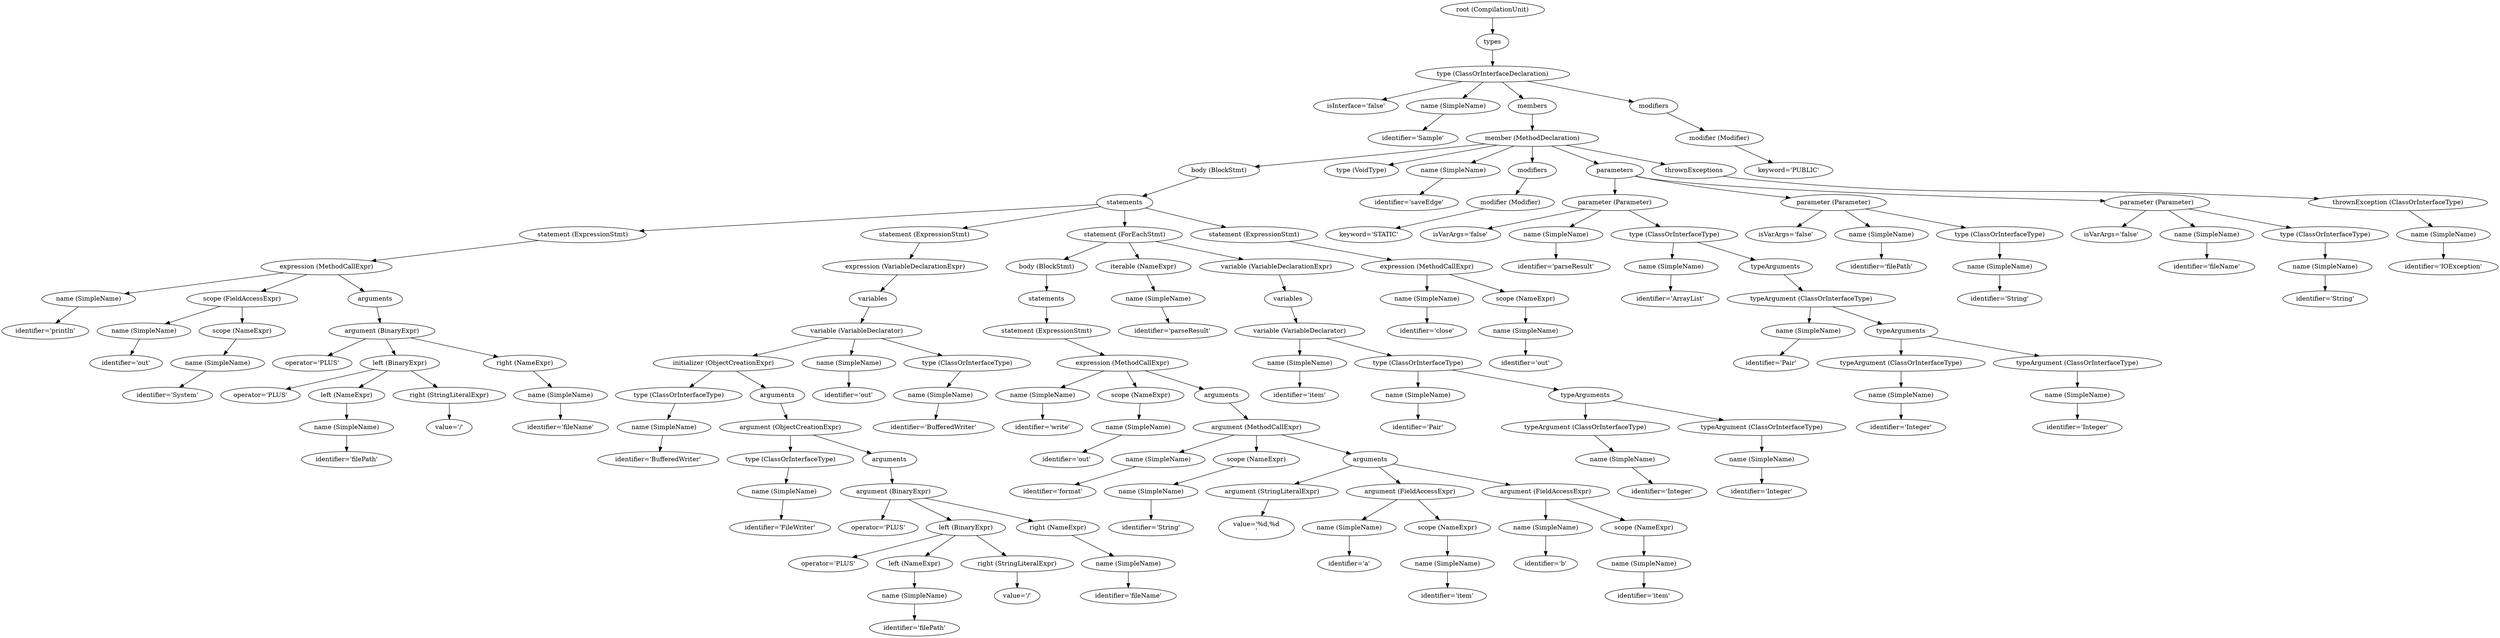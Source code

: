 digraph {
n0 [label="root (CompilationUnit)"];
n1 [label="types"];
n0 -> n1;
n2 [label="type (ClassOrInterfaceDeclaration)"];
n1 -> n2;
n3 [label="isInterface='false'"];
n2 -> n3;
n4 [label="name (SimpleName)"];
n2 -> n4;
n5 [label="identifier='Sample'"];
n4 -> n5;
n6 [label="members"];
n2 -> n6;
n7 [label="member (MethodDeclaration)"];
n6 -> n7;
n8 [label="body (BlockStmt)"];
n7 -> n8;
n9 [label="statements"];
n8 -> n9;
n10 [label="statement (ExpressionStmt)"];
n9 -> n10;
n11 [label="expression (MethodCallExpr)"];
n10 -> n11;
n12 [label="name (SimpleName)"];
n11 -> n12;
n13 [label="identifier='println'"];
n12 -> n13;
n14 [label="scope (FieldAccessExpr)"];
n11 -> n14;
n15 [label="name (SimpleName)"];
n14 -> n15;
n16 [label="identifier='out'"];
n15 -> n16;
n17 [label="scope (NameExpr)"];
n14 -> n17;
n18 [label="name (SimpleName)"];
n17 -> n18;
n19 [label="identifier='System'"];
n18 -> n19;
n20 [label="arguments"];
n11 -> n20;
n21 [label="argument (BinaryExpr)"];
n20 -> n21;
n22 [label="operator='PLUS'"];
n21 -> n22;
n23 [label="left (BinaryExpr)"];
n21 -> n23;
n24 [label="operator='PLUS'"];
n23 -> n24;
n25 [label="left (NameExpr)"];
n23 -> n25;
n26 [label="name (SimpleName)"];
n25 -> n26;
n27 [label="identifier='filePath'"];
n26 -> n27;
n28 [label="right (StringLiteralExpr)"];
n23 -> n28;
n29 [label="value='/'"];
n28 -> n29;
n30 [label="right (NameExpr)"];
n21 -> n30;
n31 [label="name (SimpleName)"];
n30 -> n31;
n32 [label="identifier='fileName'"];
n31 -> n32;
n33 [label="statement (ExpressionStmt)"];
n9 -> n33;
n34 [label="expression (VariableDeclarationExpr)"];
n33 -> n34;
n35 [label="variables"];
n34 -> n35;
n36 [label="variable (VariableDeclarator)"];
n35 -> n36;
n37 [label="initializer (ObjectCreationExpr)"];
n36 -> n37;
n38 [label="type (ClassOrInterfaceType)"];
n37 -> n38;
n39 [label="name (SimpleName)"];
n38 -> n39;
n40 [label="identifier='BufferedWriter'"];
n39 -> n40;
n41 [label="arguments"];
n37 -> n41;
n42 [label="argument (ObjectCreationExpr)"];
n41 -> n42;
n43 [label="type (ClassOrInterfaceType)"];
n42 -> n43;
n44 [label="name (SimpleName)"];
n43 -> n44;
n45 [label="identifier='FileWriter'"];
n44 -> n45;
n46 [label="arguments"];
n42 -> n46;
n47 [label="argument (BinaryExpr)"];
n46 -> n47;
n48 [label="operator='PLUS'"];
n47 -> n48;
n49 [label="left (BinaryExpr)"];
n47 -> n49;
n50 [label="operator='PLUS'"];
n49 -> n50;
n51 [label="left (NameExpr)"];
n49 -> n51;
n52 [label="name (SimpleName)"];
n51 -> n52;
n53 [label="identifier='filePath'"];
n52 -> n53;
n54 [label="right (StringLiteralExpr)"];
n49 -> n54;
n55 [label="value='/'"];
n54 -> n55;
n56 [label="right (NameExpr)"];
n47 -> n56;
n57 [label="name (SimpleName)"];
n56 -> n57;
n58 [label="identifier='fileName'"];
n57 -> n58;
n59 [label="name (SimpleName)"];
n36 -> n59;
n60 [label="identifier='out'"];
n59 -> n60;
n61 [label="type (ClassOrInterfaceType)"];
n36 -> n61;
n62 [label="name (SimpleName)"];
n61 -> n62;
n63 [label="identifier='BufferedWriter'"];
n62 -> n63;
n64 [label="statement (ForEachStmt)"];
n9 -> n64;
n65 [label="body (BlockStmt)"];
n64 -> n65;
n66 [label="statements"];
n65 -> n66;
n67 [label="statement (ExpressionStmt)"];
n66 -> n67;
n68 [label="expression (MethodCallExpr)"];
n67 -> n68;
n69 [label="name (SimpleName)"];
n68 -> n69;
n70 [label="identifier='write'"];
n69 -> n70;
n71 [label="scope (NameExpr)"];
n68 -> n71;
n72 [label="name (SimpleName)"];
n71 -> n72;
n73 [label="identifier='out'"];
n72 -> n73;
n74 [label="arguments"];
n68 -> n74;
n75 [label="argument (MethodCallExpr)"];
n74 -> n75;
n76 [label="name (SimpleName)"];
n75 -> n76;
n77 [label="identifier='format'"];
n76 -> n77;
n78 [label="scope (NameExpr)"];
n75 -> n78;
n79 [label="name (SimpleName)"];
n78 -> n79;
n80 [label="identifier='String'"];
n79 -> n80;
n81 [label="arguments"];
n75 -> n81;
n82 [label="argument (StringLiteralExpr)"];
n81 -> n82;
n83 [label="value='%d,%d\n'"];
n82 -> n83;
n84 [label="argument (FieldAccessExpr)"];
n81 -> n84;
n85 [label="name (SimpleName)"];
n84 -> n85;
n86 [label="identifier='a'"];
n85 -> n86;
n87 [label="scope (NameExpr)"];
n84 -> n87;
n88 [label="name (SimpleName)"];
n87 -> n88;
n89 [label="identifier='item'"];
n88 -> n89;
n90 [label="argument (FieldAccessExpr)"];
n81 -> n90;
n91 [label="name (SimpleName)"];
n90 -> n91;
n92 [label="identifier='b'"];
n91 -> n92;
n93 [label="scope (NameExpr)"];
n90 -> n93;
n94 [label="name (SimpleName)"];
n93 -> n94;
n95 [label="identifier='item'"];
n94 -> n95;
n96 [label="iterable (NameExpr)"];
n64 -> n96;
n97 [label="name (SimpleName)"];
n96 -> n97;
n98 [label="identifier='parseResult'"];
n97 -> n98;
n99 [label="variable (VariableDeclarationExpr)"];
n64 -> n99;
n100 [label="variables"];
n99 -> n100;
n101 [label="variable (VariableDeclarator)"];
n100 -> n101;
n102 [label="name (SimpleName)"];
n101 -> n102;
n103 [label="identifier='item'"];
n102 -> n103;
n104 [label="type (ClassOrInterfaceType)"];
n101 -> n104;
n105 [label="name (SimpleName)"];
n104 -> n105;
n106 [label="identifier='Pair'"];
n105 -> n106;
n107 [label="typeArguments"];
n104 -> n107;
n108 [label="typeArgument (ClassOrInterfaceType)"];
n107 -> n108;
n109 [label="name (SimpleName)"];
n108 -> n109;
n110 [label="identifier='Integer'"];
n109 -> n110;
n111 [label="typeArgument (ClassOrInterfaceType)"];
n107 -> n111;
n112 [label="name (SimpleName)"];
n111 -> n112;
n113 [label="identifier='Integer'"];
n112 -> n113;
n114 [label="statement (ExpressionStmt)"];
n9 -> n114;
n115 [label="expression (MethodCallExpr)"];
n114 -> n115;
n116 [label="name (SimpleName)"];
n115 -> n116;
n117 [label="identifier='close'"];
n116 -> n117;
n118 [label="scope (NameExpr)"];
n115 -> n118;
n119 [label="name (SimpleName)"];
n118 -> n119;
n120 [label="identifier='out'"];
n119 -> n120;
n121 [label="type (VoidType)"];
n7 -> n121;
n122 [label="name (SimpleName)"];
n7 -> n122;
n123 [label="identifier='saveEdge'"];
n122 -> n123;
n124 [label="modifiers"];
n7 -> n124;
n125 [label="modifier (Modifier)"];
n124 -> n125;
n126 [label="keyword='STATIC'"];
n125 -> n126;
n127 [label="parameters"];
n7 -> n127;
n128 [label="parameter (Parameter)"];
n127 -> n128;
n129 [label="isVarArgs='false'"];
n128 -> n129;
n130 [label="name (SimpleName)"];
n128 -> n130;
n131 [label="identifier='parseResult'"];
n130 -> n131;
n132 [label="type (ClassOrInterfaceType)"];
n128 -> n132;
n133 [label="name (SimpleName)"];
n132 -> n133;
n134 [label="identifier='ArrayList'"];
n133 -> n134;
n135 [label="typeArguments"];
n132 -> n135;
n136 [label="typeArgument (ClassOrInterfaceType)"];
n135 -> n136;
n137 [label="name (SimpleName)"];
n136 -> n137;
n138 [label="identifier='Pair'"];
n137 -> n138;
n139 [label="typeArguments"];
n136 -> n139;
n140 [label="typeArgument (ClassOrInterfaceType)"];
n139 -> n140;
n141 [label="name (SimpleName)"];
n140 -> n141;
n142 [label="identifier='Integer'"];
n141 -> n142;
n143 [label="typeArgument (ClassOrInterfaceType)"];
n139 -> n143;
n144 [label="name (SimpleName)"];
n143 -> n144;
n145 [label="identifier='Integer'"];
n144 -> n145;
n146 [label="parameter (Parameter)"];
n127 -> n146;
n147 [label="isVarArgs='false'"];
n146 -> n147;
n148 [label="name (SimpleName)"];
n146 -> n148;
n149 [label="identifier='filePath'"];
n148 -> n149;
n150 [label="type (ClassOrInterfaceType)"];
n146 -> n150;
n151 [label="name (SimpleName)"];
n150 -> n151;
n152 [label="identifier='String'"];
n151 -> n152;
n153 [label="parameter (Parameter)"];
n127 -> n153;
n154 [label="isVarArgs='false'"];
n153 -> n154;
n155 [label="name (SimpleName)"];
n153 -> n155;
n156 [label="identifier='fileName'"];
n155 -> n156;
n157 [label="type (ClassOrInterfaceType)"];
n153 -> n157;
n158 [label="name (SimpleName)"];
n157 -> n158;
n159 [label="identifier='String'"];
n158 -> n159;
n160 [label="thrownExceptions"];
n7 -> n160;
n161 [label="thrownException (ClassOrInterfaceType)"];
n160 -> n161;
n162 [label="name (SimpleName)"];
n161 -> n162;
n163 [label="identifier='IOException'"];
n162 -> n163;
n164 [label="modifiers"];
n2 -> n164;
n165 [label="modifier (Modifier)"];
n164 -> n165;
n166 [label="keyword='PUBLIC'"];
n165 -> n166;
}